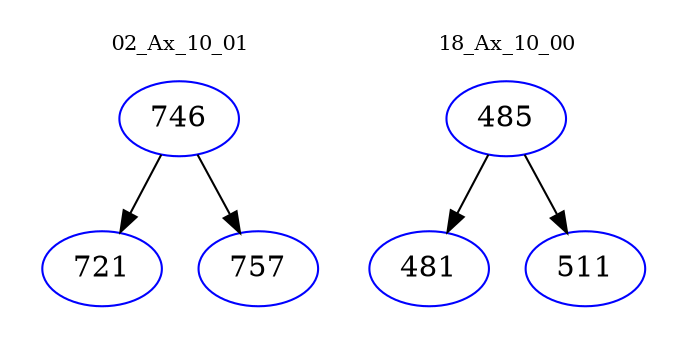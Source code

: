 digraph{
subgraph cluster_0 {
color = white
label = "02_Ax_10_01";
fontsize=10;
T0_746 [label="746", color="blue"]
T0_746 -> T0_721 [color="black"]
T0_721 [label="721", color="blue"]
T0_746 -> T0_757 [color="black"]
T0_757 [label="757", color="blue"]
}
subgraph cluster_1 {
color = white
label = "18_Ax_10_00";
fontsize=10;
T1_485 [label="485", color="blue"]
T1_485 -> T1_481 [color="black"]
T1_481 [label="481", color="blue"]
T1_485 -> T1_511 [color="black"]
T1_511 [label="511", color="blue"]
}
}
